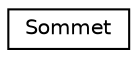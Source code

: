 digraph "Graphical Class Hierarchy"
{
  edge [fontname="Helvetica",fontsize="10",labelfontname="Helvetica",labelfontsize="10"];
  node [fontname="Helvetica",fontsize="10",shape=record];
  rankdir="LR";
  Node1 [label="Sommet",height=0.2,width=0.4,color="black", fillcolor="white", style="filled",URL="$class_sommet.html"];
}
